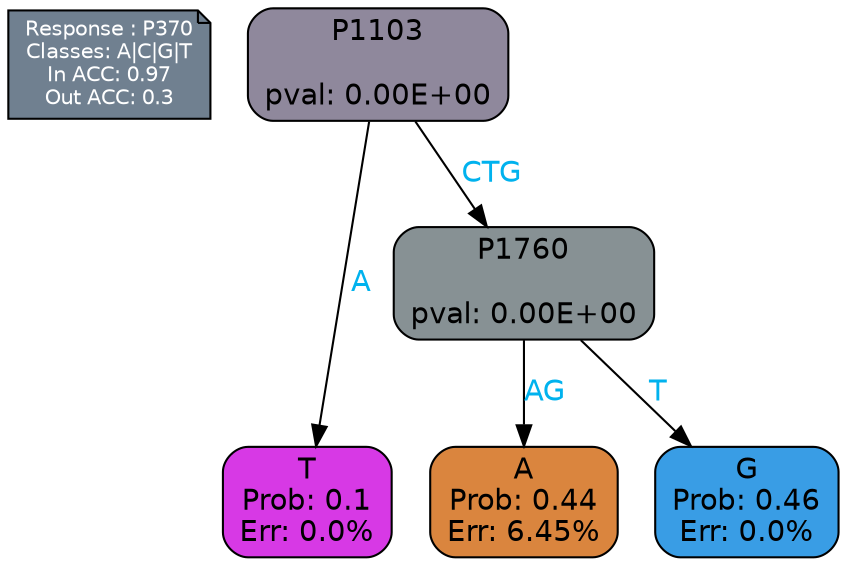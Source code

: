 digraph Tree {
node [shape=box, style="filled, rounded", color="black", fontname=helvetica] ;
graph [ranksep=equally, splines=polylines, bgcolor=transparent, dpi=600] ;
edge [fontname=helvetica] ;
LEGEND [label="Response : P370
Classes: A|C|G|T
In ACC: 0.97
Out ACC: 0.3
",shape=note,align=left,style=filled,fillcolor="slategray",fontcolor="white",fontsize=10];1 [label="P1103

pval: 0.00E+00", fillcolor="#8f889c"] ;
2 [label="T
Prob: 0.1
Err: 0.0%", fillcolor="#d739e5"] ;
3 [label="P1760

pval: 0.00E+00", fillcolor="#879194"] ;
4 [label="A
Prob: 0.44
Err: 6.45%", fillcolor="#da853e"] ;
5 [label="G
Prob: 0.46
Err: 0.0%", fillcolor="#399de5"] ;
1 -> 2 [label="A",fontcolor=deepskyblue2] ;
1 -> 3 [label="CTG",fontcolor=deepskyblue2] ;
3 -> 4 [label="AG",fontcolor=deepskyblue2] ;
3 -> 5 [label="T",fontcolor=deepskyblue2] ;
{rank = same; 2;4;5;}{rank = same; LEGEND;1;}}